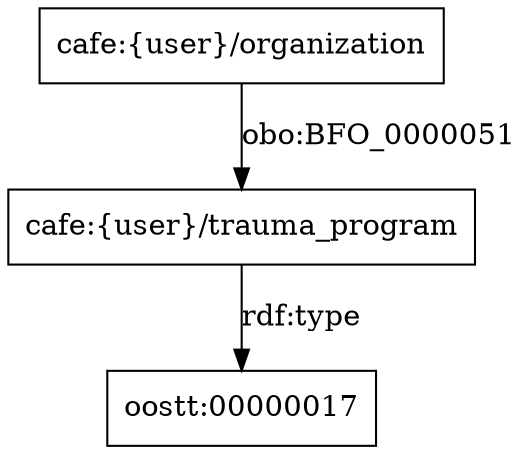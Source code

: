 digraph g { node [shape=rectangle];
"cafe:{user}/organization" -> "cafe:{user}/trauma_program" [label="obo:BFO_0000051"]
"cafe:{user}/trauma_program" -> "oostt:00000017" [label="rdf:type"]
}